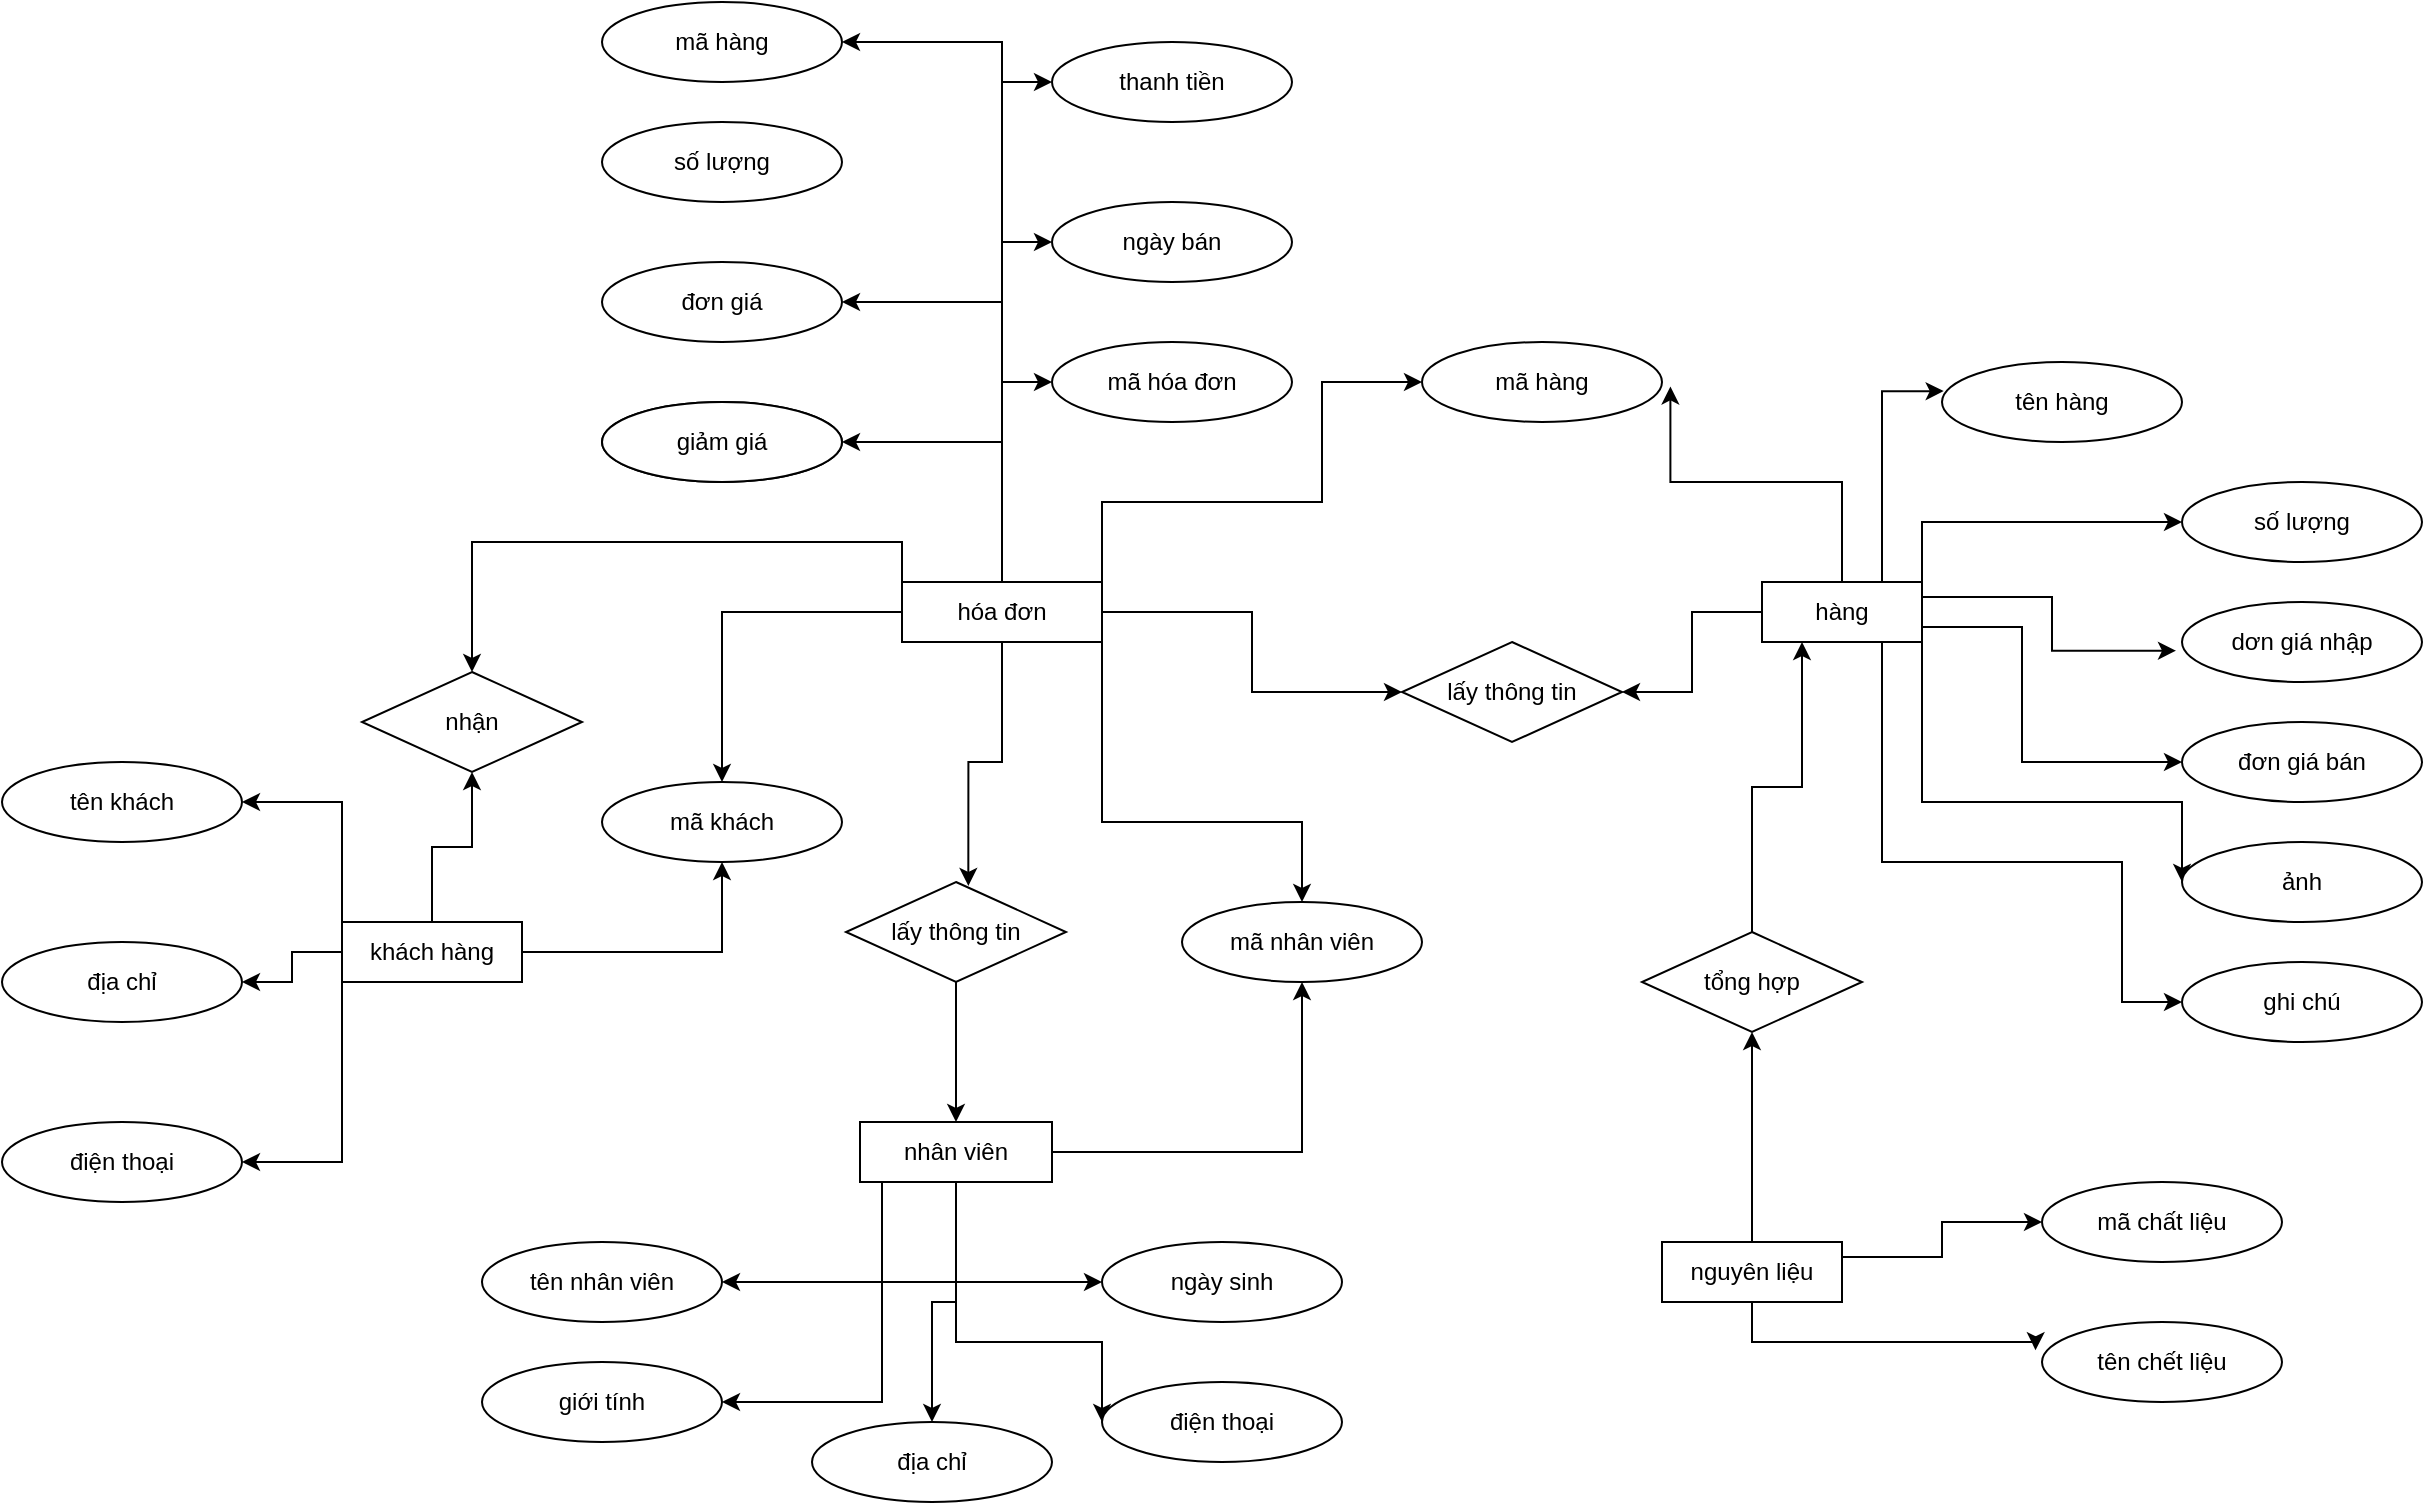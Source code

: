 <mxfile version="24.3.1" type="device">
  <diagram name="Page-1" id="-hZHlVG3SOwp7Xz2X1zy">
    <mxGraphModel dx="2175" dy="2039" grid="1" gridSize="10" guides="1" tooltips="1" connect="1" arrows="1" fold="1" page="1" pageScale="1" pageWidth="827" pageHeight="1169" math="0" shadow="0">
      <root>
        <mxCell id="0" />
        <mxCell id="1" parent="0" />
        <mxCell id="Mz9GuC9iSlSoFGi05ioo-68" style="edgeStyle=orthogonalEdgeStyle;rounded=0;orthogonalLoop=1;jettySize=auto;html=1;exitX=0;exitY=0.5;exitDx=0;exitDy=0;entryX=1;entryY=0.5;entryDx=0;entryDy=0;" edge="1" parent="1" source="Mz9GuC9iSlSoFGi05ioo-1" target="Mz9GuC9iSlSoFGi05ioo-40">
          <mxGeometry relative="1" as="geometry" />
        </mxCell>
        <mxCell id="Mz9GuC9iSlSoFGi05ioo-71" style="edgeStyle=orthogonalEdgeStyle;rounded=0;orthogonalLoop=1;jettySize=auto;html=1;exitX=1;exitY=0;exitDx=0;exitDy=0;entryX=0;entryY=0.5;entryDx=0;entryDy=0;" edge="1" parent="1" source="Mz9GuC9iSlSoFGi05ioo-1" target="Mz9GuC9iSlSoFGi05ioo-9">
          <mxGeometry relative="1" as="geometry" />
        </mxCell>
        <mxCell id="Mz9GuC9iSlSoFGi05ioo-73" style="edgeStyle=orthogonalEdgeStyle;rounded=0;orthogonalLoop=1;jettySize=auto;html=1;exitX=1;exitY=0.75;exitDx=0;exitDy=0;entryX=0;entryY=0.5;entryDx=0;entryDy=0;" edge="1" parent="1" source="Mz9GuC9iSlSoFGi05ioo-1" target="Mz9GuC9iSlSoFGi05ioo-12">
          <mxGeometry relative="1" as="geometry">
            <Array as="points">
              <mxPoint x="720" y="122" />
              <mxPoint x="720" y="190" />
            </Array>
          </mxGeometry>
        </mxCell>
        <mxCell id="Mz9GuC9iSlSoFGi05ioo-74" style="edgeStyle=orthogonalEdgeStyle;rounded=0;orthogonalLoop=1;jettySize=auto;html=1;exitX=1;exitY=1;exitDx=0;exitDy=0;entryX=0;entryY=0.5;entryDx=0;entryDy=0;" edge="1" parent="1" source="Mz9GuC9iSlSoFGi05ioo-1" target="Mz9GuC9iSlSoFGi05ioo-13">
          <mxGeometry relative="1" as="geometry">
            <Array as="points">
              <mxPoint x="670" y="210" />
              <mxPoint x="800" y="210" />
            </Array>
          </mxGeometry>
        </mxCell>
        <mxCell id="Mz9GuC9iSlSoFGi05ioo-75" style="edgeStyle=orthogonalEdgeStyle;rounded=0;orthogonalLoop=1;jettySize=auto;html=1;exitX=0.75;exitY=1;exitDx=0;exitDy=0;entryX=0;entryY=0.5;entryDx=0;entryDy=0;" edge="1" parent="1" source="Mz9GuC9iSlSoFGi05ioo-1" target="Mz9GuC9iSlSoFGi05ioo-14">
          <mxGeometry relative="1" as="geometry">
            <Array as="points">
              <mxPoint x="650" y="240" />
              <mxPoint x="770" y="240" />
              <mxPoint x="770" y="310" />
            </Array>
          </mxGeometry>
        </mxCell>
        <mxCell id="Mz9GuC9iSlSoFGi05ioo-1" value="hàng" style="rounded=0;whiteSpace=wrap;html=1;" vertex="1" parent="1">
          <mxGeometry x="590" y="100" width="80" height="30" as="geometry" />
        </mxCell>
        <mxCell id="Mz9GuC9iSlSoFGi05ioo-77" style="edgeStyle=orthogonalEdgeStyle;rounded=0;orthogonalLoop=1;jettySize=auto;html=1;entryX=0.5;entryY=1;entryDx=0;entryDy=0;" edge="1" parent="1" source="Mz9GuC9iSlSoFGi05ioo-2" target="Mz9GuC9iSlSoFGi05ioo-41">
          <mxGeometry relative="1" as="geometry" />
        </mxCell>
        <mxCell id="Mz9GuC9iSlSoFGi05ioo-78" style="edgeStyle=orthogonalEdgeStyle;rounded=0;orthogonalLoop=1;jettySize=auto;html=1;exitX=1;exitY=0.25;exitDx=0;exitDy=0;entryX=0;entryY=0.5;entryDx=0;entryDy=0;" edge="1" parent="1" source="Mz9GuC9iSlSoFGi05ioo-2" target="Mz9GuC9iSlSoFGi05ioo-11">
          <mxGeometry relative="1" as="geometry" />
        </mxCell>
        <mxCell id="Mz9GuC9iSlSoFGi05ioo-2" value="nguyên liệu" style="rounded=0;whiteSpace=wrap;html=1;" vertex="1" parent="1">
          <mxGeometry x="540" y="430" width="90" height="30" as="geometry" />
        </mxCell>
        <mxCell id="Mz9GuC9iSlSoFGi05ioo-81" style="edgeStyle=orthogonalEdgeStyle;rounded=0;orthogonalLoop=1;jettySize=auto;html=1;exitX=1;exitY=0.5;exitDx=0;exitDy=0;entryX=0.5;entryY=1;entryDx=0;entryDy=0;" edge="1" parent="1" source="Mz9GuC9iSlSoFGi05ioo-3" target="Mz9GuC9iSlSoFGi05ioo-24">
          <mxGeometry relative="1" as="geometry" />
        </mxCell>
        <mxCell id="Mz9GuC9iSlSoFGi05ioo-82" style="edgeStyle=orthogonalEdgeStyle;rounded=0;orthogonalLoop=1;jettySize=auto;html=1;exitX=0.5;exitY=0;exitDx=0;exitDy=0;entryX=0.5;entryY=1;entryDx=0;entryDy=0;" edge="1" parent="1" source="Mz9GuC9iSlSoFGi05ioo-3" target="Mz9GuC9iSlSoFGi05ioo-43">
          <mxGeometry relative="1" as="geometry" />
        </mxCell>
        <mxCell id="Mz9GuC9iSlSoFGi05ioo-84" style="edgeStyle=orthogonalEdgeStyle;rounded=0;orthogonalLoop=1;jettySize=auto;html=1;exitX=0;exitY=0;exitDx=0;exitDy=0;entryX=1;entryY=0.5;entryDx=0;entryDy=0;" edge="1" parent="1" source="Mz9GuC9iSlSoFGi05ioo-3" target="Mz9GuC9iSlSoFGi05ioo-36">
          <mxGeometry relative="1" as="geometry" />
        </mxCell>
        <mxCell id="Mz9GuC9iSlSoFGi05ioo-85" style="edgeStyle=orthogonalEdgeStyle;rounded=0;orthogonalLoop=1;jettySize=auto;html=1;exitX=0;exitY=0.5;exitDx=0;exitDy=0;" edge="1" parent="1" source="Mz9GuC9iSlSoFGi05ioo-3" target="Mz9GuC9iSlSoFGi05ioo-38">
          <mxGeometry relative="1" as="geometry" />
        </mxCell>
        <mxCell id="Mz9GuC9iSlSoFGi05ioo-86" style="edgeStyle=orthogonalEdgeStyle;rounded=0;orthogonalLoop=1;jettySize=auto;html=1;exitX=0;exitY=1;exitDx=0;exitDy=0;entryX=1;entryY=0.5;entryDx=0;entryDy=0;" edge="1" parent="1" source="Mz9GuC9iSlSoFGi05ioo-3" target="Mz9GuC9iSlSoFGi05ioo-37">
          <mxGeometry relative="1" as="geometry" />
        </mxCell>
        <mxCell id="Mz9GuC9iSlSoFGi05ioo-3" value="khách hàng" style="rounded=0;whiteSpace=wrap;html=1;" vertex="1" parent="1">
          <mxGeometry x="-120" y="270" width="90" height="30" as="geometry" />
        </mxCell>
        <mxCell id="Mz9GuC9iSlSoFGi05ioo-48" style="edgeStyle=orthogonalEdgeStyle;rounded=0;orthogonalLoop=1;jettySize=auto;html=1;exitX=1;exitY=0.25;exitDx=0;exitDy=0;entryX=0;entryY=0.5;entryDx=0;entryDy=0;" edge="1" parent="1" source="Mz9GuC9iSlSoFGi05ioo-4" target="Mz9GuC9iSlSoFGi05ioo-30">
          <mxGeometry relative="1" as="geometry">
            <Array as="points">
              <mxPoint x="260" y="60" />
              <mxPoint x="370" y="60" />
              <mxPoint x="370" />
            </Array>
          </mxGeometry>
        </mxCell>
        <mxCell id="Mz9GuC9iSlSoFGi05ioo-49" style="edgeStyle=orthogonalEdgeStyle;rounded=0;orthogonalLoop=1;jettySize=auto;html=1;entryX=0;entryY=0.5;entryDx=0;entryDy=0;" edge="1" parent="1" source="Mz9GuC9iSlSoFGi05ioo-4" target="Mz9GuC9iSlSoFGi05ioo-28">
          <mxGeometry relative="1" as="geometry" />
        </mxCell>
        <mxCell id="Mz9GuC9iSlSoFGi05ioo-50" style="edgeStyle=orthogonalEdgeStyle;rounded=0;orthogonalLoop=1;jettySize=auto;html=1;exitX=0.5;exitY=0;exitDx=0;exitDy=0;entryX=1;entryY=0.5;entryDx=0;entryDy=0;" edge="1" parent="1" source="Mz9GuC9iSlSoFGi05ioo-4" target="Mz9GuC9iSlSoFGi05ioo-35">
          <mxGeometry relative="1" as="geometry" />
        </mxCell>
        <mxCell id="Mz9GuC9iSlSoFGi05ioo-51" style="edgeStyle=orthogonalEdgeStyle;rounded=0;orthogonalLoop=1;jettySize=auto;html=1;exitX=0.5;exitY=0;exitDx=0;exitDy=0;entryX=0;entryY=0.5;entryDx=0;entryDy=0;" edge="1" parent="1" source="Mz9GuC9iSlSoFGi05ioo-4" target="Mz9GuC9iSlSoFGi05ioo-27">
          <mxGeometry relative="1" as="geometry" />
        </mxCell>
        <mxCell id="Mz9GuC9iSlSoFGi05ioo-52" style="edgeStyle=orthogonalEdgeStyle;rounded=0;orthogonalLoop=1;jettySize=auto;html=1;exitX=0.5;exitY=0;exitDx=0;exitDy=0;entryX=1;entryY=0.5;entryDx=0;entryDy=0;" edge="1" parent="1" source="Mz9GuC9iSlSoFGi05ioo-4" target="Mz9GuC9iSlSoFGi05ioo-29">
          <mxGeometry relative="1" as="geometry" />
        </mxCell>
        <mxCell id="Mz9GuC9iSlSoFGi05ioo-53" style="edgeStyle=orthogonalEdgeStyle;rounded=0;orthogonalLoop=1;jettySize=auto;html=1;exitX=0.5;exitY=0;exitDx=0;exitDy=0;entryX=0;entryY=0.5;entryDx=0;entryDy=0;" edge="1" parent="1" source="Mz9GuC9iSlSoFGi05ioo-4" target="Mz9GuC9iSlSoFGi05ioo-33">
          <mxGeometry relative="1" as="geometry" />
        </mxCell>
        <mxCell id="Mz9GuC9iSlSoFGi05ioo-54" style="edgeStyle=orthogonalEdgeStyle;rounded=0;orthogonalLoop=1;jettySize=auto;html=1;exitX=0.5;exitY=0;exitDx=0;exitDy=0;entryX=1;entryY=0.5;entryDx=0;entryDy=0;" edge="1" parent="1" source="Mz9GuC9iSlSoFGi05ioo-4" target="Mz9GuC9iSlSoFGi05ioo-26">
          <mxGeometry relative="1" as="geometry" />
        </mxCell>
        <mxCell id="Mz9GuC9iSlSoFGi05ioo-55" style="edgeStyle=orthogonalEdgeStyle;rounded=0;orthogonalLoop=1;jettySize=auto;html=1;exitX=1;exitY=0.25;exitDx=0;exitDy=0;entryX=0.5;entryY=0;entryDx=0;entryDy=0;" edge="1" parent="1" source="Mz9GuC9iSlSoFGi05ioo-4" target="Mz9GuC9iSlSoFGi05ioo-32">
          <mxGeometry relative="1" as="geometry">
            <Array as="points">
              <mxPoint x="260" y="220" />
              <mxPoint x="360" y="220" />
            </Array>
          </mxGeometry>
        </mxCell>
        <mxCell id="Mz9GuC9iSlSoFGi05ioo-67" style="edgeStyle=orthogonalEdgeStyle;rounded=0;orthogonalLoop=1;jettySize=auto;html=1;exitX=1;exitY=0.5;exitDx=0;exitDy=0;entryX=0;entryY=0.5;entryDx=0;entryDy=0;" edge="1" parent="1" source="Mz9GuC9iSlSoFGi05ioo-4" target="Mz9GuC9iSlSoFGi05ioo-40">
          <mxGeometry relative="1" as="geometry" />
        </mxCell>
        <mxCell id="Mz9GuC9iSlSoFGi05ioo-80" style="edgeStyle=orthogonalEdgeStyle;rounded=0;orthogonalLoop=1;jettySize=auto;html=1;entryX=0.5;entryY=0;entryDx=0;entryDy=0;" edge="1" parent="1" source="Mz9GuC9iSlSoFGi05ioo-4" target="Mz9GuC9iSlSoFGi05ioo-24">
          <mxGeometry relative="1" as="geometry" />
        </mxCell>
        <mxCell id="Mz9GuC9iSlSoFGi05ioo-83" style="edgeStyle=orthogonalEdgeStyle;rounded=0;orthogonalLoop=1;jettySize=auto;html=1;exitX=0;exitY=0;exitDx=0;exitDy=0;entryX=0.5;entryY=0;entryDx=0;entryDy=0;" edge="1" parent="1" source="Mz9GuC9iSlSoFGi05ioo-4" target="Mz9GuC9iSlSoFGi05ioo-43">
          <mxGeometry relative="1" as="geometry" />
        </mxCell>
        <mxCell id="Mz9GuC9iSlSoFGi05ioo-4" value="hóa đơn" style="rounded=0;whiteSpace=wrap;html=1;" vertex="1" parent="1">
          <mxGeometry x="160" y="100" width="100" height="30" as="geometry" />
        </mxCell>
        <mxCell id="Mz9GuC9iSlSoFGi05ioo-59" style="edgeStyle=orthogonalEdgeStyle;rounded=0;orthogonalLoop=1;jettySize=auto;html=1;exitX=1;exitY=0.5;exitDx=0;exitDy=0;entryX=0.5;entryY=1;entryDx=0;entryDy=0;" edge="1" parent="1" source="Mz9GuC9iSlSoFGi05ioo-5" target="Mz9GuC9iSlSoFGi05ioo-32">
          <mxGeometry relative="1" as="geometry" />
        </mxCell>
        <mxCell id="Mz9GuC9iSlSoFGi05ioo-61" style="edgeStyle=orthogonalEdgeStyle;rounded=0;orthogonalLoop=1;jettySize=auto;html=1;entryX=0.5;entryY=0;entryDx=0;entryDy=0;" edge="1" parent="1" source="Mz9GuC9iSlSoFGi05ioo-5" target="Mz9GuC9iSlSoFGi05ioo-20">
          <mxGeometry relative="1" as="geometry" />
        </mxCell>
        <mxCell id="Mz9GuC9iSlSoFGi05ioo-62" style="edgeStyle=orthogonalEdgeStyle;rounded=0;orthogonalLoop=1;jettySize=auto;html=1;exitX=0.5;exitY=1;exitDx=0;exitDy=0;entryX=0;entryY=0.5;entryDx=0;entryDy=0;" edge="1" parent="1" source="Mz9GuC9iSlSoFGi05ioo-5" target="Mz9GuC9iSlSoFGi05ioo-22">
          <mxGeometry relative="1" as="geometry" />
        </mxCell>
        <mxCell id="Mz9GuC9iSlSoFGi05ioo-63" style="edgeStyle=orthogonalEdgeStyle;rounded=0;orthogonalLoop=1;jettySize=auto;html=1;exitX=0.5;exitY=1;exitDx=0;exitDy=0;entryX=1;entryY=0.5;entryDx=0;entryDy=0;" edge="1" parent="1" source="Mz9GuC9iSlSoFGi05ioo-5" target="Mz9GuC9iSlSoFGi05ioo-17">
          <mxGeometry relative="1" as="geometry" />
        </mxCell>
        <mxCell id="Mz9GuC9iSlSoFGi05ioo-64" style="edgeStyle=orthogonalEdgeStyle;rounded=0;orthogonalLoop=1;jettySize=auto;html=1;exitX=0.5;exitY=1;exitDx=0;exitDy=0;entryX=0;entryY=0.5;entryDx=0;entryDy=0;" edge="1" parent="1" source="Mz9GuC9iSlSoFGi05ioo-5" target="Mz9GuC9iSlSoFGi05ioo-21">
          <mxGeometry relative="1" as="geometry">
            <Array as="points">
              <mxPoint x="187" y="480" />
              <mxPoint x="260" y="480" />
            </Array>
          </mxGeometry>
        </mxCell>
        <mxCell id="Mz9GuC9iSlSoFGi05ioo-66" style="edgeStyle=orthogonalEdgeStyle;rounded=0;orthogonalLoop=1;jettySize=auto;html=1;exitX=0.5;exitY=1;exitDx=0;exitDy=0;entryX=1;entryY=0.5;entryDx=0;entryDy=0;" edge="1" parent="1" source="Mz9GuC9iSlSoFGi05ioo-5" target="Mz9GuC9iSlSoFGi05ioo-18">
          <mxGeometry relative="1" as="geometry">
            <Array as="points">
              <mxPoint x="150" y="400" />
              <mxPoint x="150" y="510" />
            </Array>
          </mxGeometry>
        </mxCell>
        <mxCell id="Mz9GuC9iSlSoFGi05ioo-5" value="nhân viên" style="rounded=0;whiteSpace=wrap;html=1;" vertex="1" parent="1">
          <mxGeometry x="139" y="370" width="96" height="30" as="geometry" />
        </mxCell>
        <mxCell id="Mz9GuC9iSlSoFGi05ioo-7" value="tên chết liệu" style="ellipse;whiteSpace=wrap;html=1;" vertex="1" parent="1">
          <mxGeometry x="730" y="470" width="120" height="40" as="geometry" />
        </mxCell>
        <mxCell id="Mz9GuC9iSlSoFGi05ioo-8" value="dơn giá nhập" style="ellipse;whiteSpace=wrap;html=1;" vertex="1" parent="1">
          <mxGeometry x="800" y="110" width="120" height="40" as="geometry" />
        </mxCell>
        <mxCell id="Mz9GuC9iSlSoFGi05ioo-9" value="số lượng" style="ellipse;whiteSpace=wrap;html=1;" vertex="1" parent="1">
          <mxGeometry x="800" y="50" width="120" height="40" as="geometry" />
        </mxCell>
        <mxCell id="Mz9GuC9iSlSoFGi05ioo-11" value="mã chất liệu" style="ellipse;whiteSpace=wrap;html=1;" vertex="1" parent="1">
          <mxGeometry x="730" y="400" width="120" height="40" as="geometry" />
        </mxCell>
        <mxCell id="Mz9GuC9iSlSoFGi05ioo-12" value="đơn giá bán" style="ellipse;whiteSpace=wrap;html=1;" vertex="1" parent="1">
          <mxGeometry x="800" y="170" width="120" height="40" as="geometry" />
        </mxCell>
        <mxCell id="Mz9GuC9iSlSoFGi05ioo-13" value="ảnh" style="ellipse;whiteSpace=wrap;html=1;" vertex="1" parent="1">
          <mxGeometry x="800" y="230" width="120" height="40" as="geometry" />
        </mxCell>
        <mxCell id="Mz9GuC9iSlSoFGi05ioo-14" value="ghi chú" style="ellipse;whiteSpace=wrap;html=1;" vertex="1" parent="1">
          <mxGeometry x="800" y="290" width="120" height="40" as="geometry" />
        </mxCell>
        <mxCell id="Mz9GuC9iSlSoFGi05ioo-15" value="tên hàng" style="ellipse;whiteSpace=wrap;html=1;" vertex="1" parent="1">
          <mxGeometry x="680" y="-10" width="120" height="40" as="geometry" />
        </mxCell>
        <mxCell id="Mz9GuC9iSlSoFGi05ioo-17" value="tên nhân viên" style="ellipse;whiteSpace=wrap;html=1;" vertex="1" parent="1">
          <mxGeometry x="-50" y="430" width="120" height="40" as="geometry" />
        </mxCell>
        <mxCell id="Mz9GuC9iSlSoFGi05ioo-18" value="giới tính" style="ellipse;whiteSpace=wrap;html=1;" vertex="1" parent="1">
          <mxGeometry x="-50" y="490" width="120" height="40" as="geometry" />
        </mxCell>
        <mxCell id="Mz9GuC9iSlSoFGi05ioo-20" value="địa chỉ" style="ellipse;whiteSpace=wrap;html=1;" vertex="1" parent="1">
          <mxGeometry x="115" y="520" width="120" height="40" as="geometry" />
        </mxCell>
        <mxCell id="Mz9GuC9iSlSoFGi05ioo-21" value="điện thoại" style="ellipse;whiteSpace=wrap;html=1;" vertex="1" parent="1">
          <mxGeometry x="260" y="500" width="120" height="40" as="geometry" />
        </mxCell>
        <mxCell id="Mz9GuC9iSlSoFGi05ioo-22" value="ngày sinh" style="ellipse;whiteSpace=wrap;html=1;" vertex="1" parent="1">
          <mxGeometry x="260" y="430" width="120" height="40" as="geometry" />
        </mxCell>
        <mxCell id="Mz9GuC9iSlSoFGi05ioo-23" value="số lượng" style="ellipse;whiteSpace=wrap;html=1;" vertex="1" parent="1">
          <mxGeometry x="10" y="-130" width="120" height="40" as="geometry" />
        </mxCell>
        <mxCell id="Mz9GuC9iSlSoFGi05ioo-24" value="mã khách" style="ellipse;whiteSpace=wrap;html=1;" vertex="1" parent="1">
          <mxGeometry x="10" y="200" width="120" height="40" as="geometry" />
        </mxCell>
        <mxCell id="Mz9GuC9iSlSoFGi05ioo-26" value="mã hàng" style="ellipse;whiteSpace=wrap;html=1;" vertex="1" parent="1">
          <mxGeometry x="10" y="-190" width="120" height="40" as="geometry" />
        </mxCell>
        <mxCell id="Mz9GuC9iSlSoFGi05ioo-27" value="ngày bán" style="ellipse;whiteSpace=wrap;html=1;" vertex="1" parent="1">
          <mxGeometry x="235" y="-90" width="120" height="40" as="geometry" />
        </mxCell>
        <mxCell id="Mz9GuC9iSlSoFGi05ioo-28" value="mã hóa đơn" style="ellipse;whiteSpace=wrap;html=1;" vertex="1" parent="1">
          <mxGeometry x="235" y="-20" width="120" height="40" as="geometry" />
        </mxCell>
        <mxCell id="Mz9GuC9iSlSoFGi05ioo-29" value="đơn giá" style="ellipse;whiteSpace=wrap;html=1;" vertex="1" parent="1">
          <mxGeometry x="10" y="-60" width="120" height="40" as="geometry" />
        </mxCell>
        <mxCell id="Mz9GuC9iSlSoFGi05ioo-30" value="mã hàng" style="ellipse;whiteSpace=wrap;html=1;" vertex="1" parent="1">
          <mxGeometry x="420" y="-20" width="120" height="40" as="geometry" />
        </mxCell>
        <mxCell id="Mz9GuC9iSlSoFGi05ioo-31" value="" style="ellipse;whiteSpace=wrap;html=1;" vertex="1" parent="1">
          <mxGeometry x="10" y="10" width="120" height="40" as="geometry" />
        </mxCell>
        <mxCell id="Mz9GuC9iSlSoFGi05ioo-32" value="mã nhân viên" style="ellipse;whiteSpace=wrap;html=1;" vertex="1" parent="1">
          <mxGeometry x="300" y="260" width="120" height="40" as="geometry" />
        </mxCell>
        <mxCell id="Mz9GuC9iSlSoFGi05ioo-33" value="thanh tiền" style="ellipse;whiteSpace=wrap;html=1;" vertex="1" parent="1">
          <mxGeometry x="235" y="-170" width="120" height="40" as="geometry" />
        </mxCell>
        <mxCell id="Mz9GuC9iSlSoFGi05ioo-35" value="giảm giá" style="ellipse;whiteSpace=wrap;html=1;" vertex="1" parent="1">
          <mxGeometry x="10" y="10" width="120" height="40" as="geometry" />
        </mxCell>
        <mxCell id="Mz9GuC9iSlSoFGi05ioo-36" value="tên khách" style="ellipse;whiteSpace=wrap;html=1;" vertex="1" parent="1">
          <mxGeometry x="-290" y="190" width="120" height="40" as="geometry" />
        </mxCell>
        <mxCell id="Mz9GuC9iSlSoFGi05ioo-37" value="điện thoại" style="ellipse;whiteSpace=wrap;html=1;" vertex="1" parent="1">
          <mxGeometry x="-290" y="370" width="120" height="40" as="geometry" />
        </mxCell>
        <mxCell id="Mz9GuC9iSlSoFGi05ioo-38" value="địa chỉ" style="ellipse;whiteSpace=wrap;html=1;" vertex="1" parent="1">
          <mxGeometry x="-290" y="280" width="120" height="40" as="geometry" />
        </mxCell>
        <mxCell id="Mz9GuC9iSlSoFGi05ioo-40" value="lấy thông tin" style="rhombus;whiteSpace=wrap;html=1;" vertex="1" parent="1">
          <mxGeometry x="410" y="130" width="110" height="50" as="geometry" />
        </mxCell>
        <mxCell id="Mz9GuC9iSlSoFGi05ioo-76" style="edgeStyle=orthogonalEdgeStyle;rounded=0;orthogonalLoop=1;jettySize=auto;html=1;entryX=0.25;entryY=1;entryDx=0;entryDy=0;" edge="1" parent="1" source="Mz9GuC9iSlSoFGi05ioo-41" target="Mz9GuC9iSlSoFGi05ioo-1">
          <mxGeometry relative="1" as="geometry" />
        </mxCell>
        <mxCell id="Mz9GuC9iSlSoFGi05ioo-41" value="tổng hợp" style="rhombus;whiteSpace=wrap;html=1;" vertex="1" parent="1">
          <mxGeometry x="530" y="275" width="110" height="50" as="geometry" />
        </mxCell>
        <mxCell id="Mz9GuC9iSlSoFGi05ioo-58" style="edgeStyle=orthogonalEdgeStyle;rounded=0;orthogonalLoop=1;jettySize=auto;html=1;exitX=0.5;exitY=1;exitDx=0;exitDy=0;entryX=0.5;entryY=0;entryDx=0;entryDy=0;" edge="1" parent="1" source="Mz9GuC9iSlSoFGi05ioo-42" target="Mz9GuC9iSlSoFGi05ioo-5">
          <mxGeometry relative="1" as="geometry" />
        </mxCell>
        <mxCell id="Mz9GuC9iSlSoFGi05ioo-42" value="lấy thông tin" style="rhombus;whiteSpace=wrap;html=1;" vertex="1" parent="1">
          <mxGeometry x="132" y="250" width="110" height="50" as="geometry" />
        </mxCell>
        <mxCell id="Mz9GuC9iSlSoFGi05ioo-43" value="nhận" style="rhombus;whiteSpace=wrap;html=1;" vertex="1" parent="1">
          <mxGeometry x="-110" y="145" width="110" height="50" as="geometry" />
        </mxCell>
        <mxCell id="Mz9GuC9iSlSoFGi05ioo-56" style="edgeStyle=orthogonalEdgeStyle;rounded=0;orthogonalLoop=1;jettySize=auto;html=1;exitX=0.5;exitY=1;exitDx=0;exitDy=0;entryX=0.556;entryY=0.039;entryDx=0;entryDy=0;entryPerimeter=0;" edge="1" parent="1" source="Mz9GuC9iSlSoFGi05ioo-4" target="Mz9GuC9iSlSoFGi05ioo-42">
          <mxGeometry relative="1" as="geometry" />
        </mxCell>
        <mxCell id="Mz9GuC9iSlSoFGi05ioo-69" style="edgeStyle=orthogonalEdgeStyle;rounded=0;orthogonalLoop=1;jettySize=auto;html=1;entryX=1.035;entryY=0.556;entryDx=0;entryDy=0;entryPerimeter=0;" edge="1" parent="1" source="Mz9GuC9iSlSoFGi05ioo-1" target="Mz9GuC9iSlSoFGi05ioo-30">
          <mxGeometry relative="1" as="geometry">
            <Array as="points">
              <mxPoint x="630" y="50" />
              <mxPoint x="544" y="50" />
            </Array>
          </mxGeometry>
        </mxCell>
        <mxCell id="Mz9GuC9iSlSoFGi05ioo-70" style="edgeStyle=orthogonalEdgeStyle;rounded=0;orthogonalLoop=1;jettySize=auto;html=1;exitX=0.75;exitY=0;exitDx=0;exitDy=0;entryX=0.007;entryY=0.364;entryDx=0;entryDy=0;entryPerimeter=0;" edge="1" parent="1" source="Mz9GuC9iSlSoFGi05ioo-1" target="Mz9GuC9iSlSoFGi05ioo-15">
          <mxGeometry relative="1" as="geometry" />
        </mxCell>
        <mxCell id="Mz9GuC9iSlSoFGi05ioo-72" style="edgeStyle=orthogonalEdgeStyle;rounded=0;orthogonalLoop=1;jettySize=auto;html=1;exitX=1;exitY=0.25;exitDx=0;exitDy=0;entryX=-0.025;entryY=0.609;entryDx=0;entryDy=0;entryPerimeter=0;" edge="1" parent="1" source="Mz9GuC9iSlSoFGi05ioo-1" target="Mz9GuC9iSlSoFGi05ioo-8">
          <mxGeometry relative="1" as="geometry" />
        </mxCell>
        <mxCell id="Mz9GuC9iSlSoFGi05ioo-79" style="edgeStyle=orthogonalEdgeStyle;rounded=0;orthogonalLoop=1;jettySize=auto;html=1;entryX=-0.027;entryY=0.353;entryDx=0;entryDy=0;entryPerimeter=0;" edge="1" parent="1" source="Mz9GuC9iSlSoFGi05ioo-2" target="Mz9GuC9iSlSoFGi05ioo-7">
          <mxGeometry relative="1" as="geometry">
            <Array as="points">
              <mxPoint x="585" y="480" />
              <mxPoint x="727" y="480" />
            </Array>
          </mxGeometry>
        </mxCell>
      </root>
    </mxGraphModel>
  </diagram>
</mxfile>
